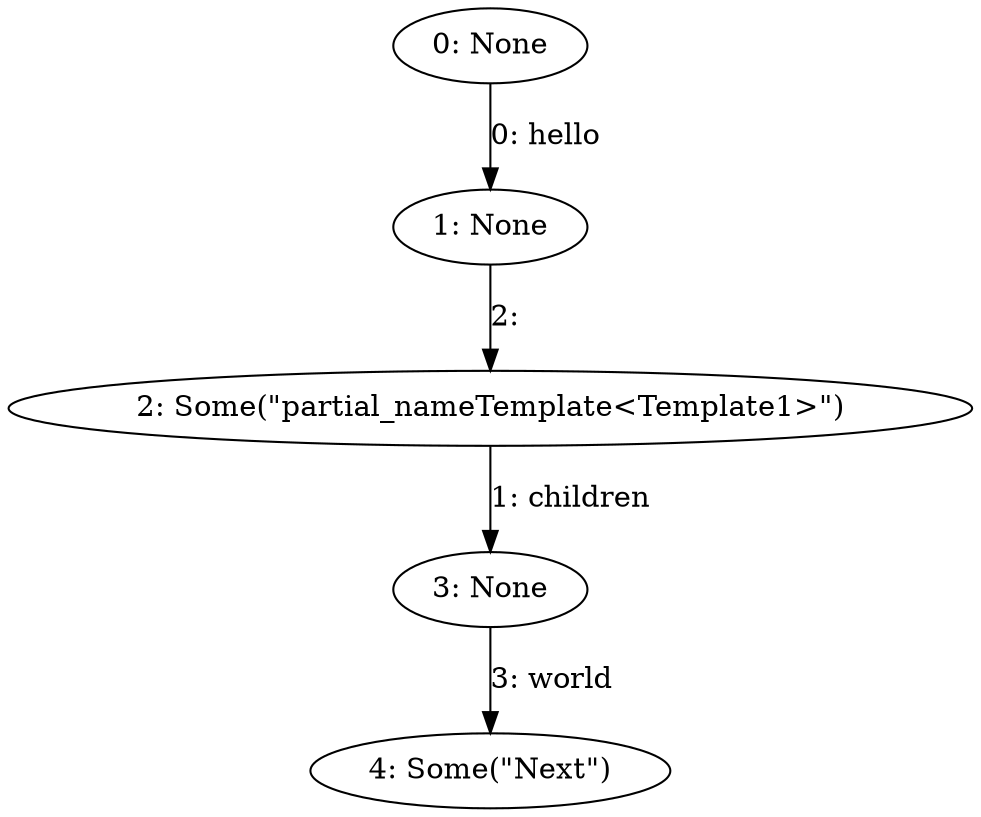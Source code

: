 digraph {
    0 [ label = "0: None" ]
    1 [ label = "1: None" ]
    2 [ label = "2: Some(\"partial_nameTemplate<Template1>\")" ]
    3 [ label = "3: None" ]
    4 [ label = "4: Some(\"Next\")" ]
    0 -> 1 [ label = "0: hello" ]
    2 -> 3 [ label = "1: children" ]
    1 -> 2 [ label = "2: " ]
    3 -> 4 [ label = "3: world" ]
}
